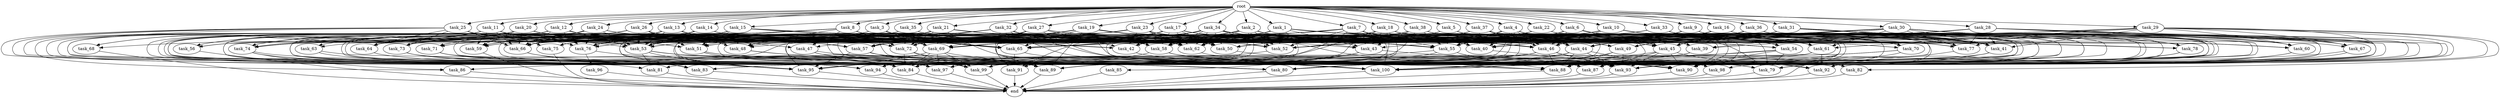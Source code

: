 digraph G {
  task_15 [size="8.134946e+11"];
  task_77 [size="3.547171e+11"];
  task_62 [size="3.073601e+11"];
  task_59 [size="4.806563e+11"];
  task_20 [size="8.979753e+11"];
  task_17 [size="5.713081e+11"];
  task_89 [size="5.048188e+11"];
  task_24 [size="6.138871e+11"];
  task_92 [size="9.793031e+11"];
  task_85 [size="6.171432e+11"];
  task_23 [size="4.435366e+11"];
  task_73 [size="1.030956e+11"];
  task_63 [size="4.328609e+11"];
  task_45 [size="9.455390e+11"];
  task_11 [size="5.207816e+11"];
  task_13 [size="3.683772e+11"];
  task_54 [size="5.340963e+11"];
  task_58 [size="1.854406e+11"];
  task_55 [size="8.007191e+11"];
  task_60 [size="9.716116e+11"];
  task_61 [size="4.126161e+11"];
  task_56 [size="7.275021e+10"];
  task_16 [size="8.467710e+11"];
  task_30 [size="5.535108e+11"];
  task_76 [size="6.209539e+11"];
  task_74 [size="8.363902e+11"];
  task_47 [size="7.950614e+09"];
  task_81 [size="2.215943e+11"];
  task_34 [size="2.288582e+11"];
  task_25 [size="7.094582e+11"];
  task_44 [size="3.053469e+11"];
  task_67 [size="1.735729e+11"];
  task_29 [size="2.281958e+10"];
  end [size="0.000000e+00"];
  task_66 [size="2.103611e+11"];
  task_2 [size="6.650985e+11"];
  task_4 [size="8.196505e+11"];
  task_86 [size="3.727310e+11"];
  task_64 [size="6.906758e+11"];
  task_36 [size="9.355665e+11"];
  task_71 [size="8.853503e+11"];
  task_94 [size="6.652966e+11"];
  task_95 [size="7.785373e+11"];
  task_96 [size="8.037713e+11"];
  task_48 [size="9.487470e+11"];
  task_53 [size="4.325814e+11"];
  task_5 [size="3.238837e+11"];
  task_79 [size="2.803137e+10"];
  task_52 [size="7.883141e+11"];
  task_31 [size="7.341129e+10"];
  task_1 [size="8.242880e+11"];
  task_82 [size="5.505553e+11"];
  task_19 [size="7.214988e+11"];
  task_40 [size="9.851018e+11"];
  task_57 [size="2.213650e+10"];
  task_83 [size="7.686624e+11"];
  task_6 [size="5.447901e+11"];
  task_80 [size="7.767508e+11"];
  task_22 [size="7.563285e+11"];
  task_99 [size="5.678487e+11"];
  task_100 [size="3.840442e+11"];
  task_84 [size="2.543575e+11"];
  task_90 [size="3.534498e+11"];
  task_49 [size="5.732009e+11"];
  task_3 [size="2.951986e+11"];
  task_14 [size="5.712787e+11"];
  task_18 [size="5.614031e+11"];
  task_42 [size="2.201234e+11"];
  task_10 [size="1.161890e+11"];
  task_70 [size="6.010822e+11"];
  task_78 [size="3.745451e+11"];
  task_50 [size="4.991715e+11"];
  task_21 [size="2.813541e+11"];
  task_32 [size="3.170138e+11"];
  task_51 [size="6.595388e+11"];
  task_46 [size="1.306912e+11"];
  task_12 [size="3.700229e+11"];
  task_9 [size="9.743730e+11"];
  task_93 [size="7.662907e+11"];
  task_43 [size="5.502966e+10"];
  task_26 [size="8.531154e+11"];
  task_41 [size="3.567564e+11"];
  task_27 [size="9.549062e+11"];
  task_68 [size="4.023966e+11"];
  task_65 [size="9.445384e+11"];
  task_39 [size="2.799576e+11"];
  task_38 [size="5.467794e+10"];
  task_72 [size="7.654724e+10"];
  task_98 [size="3.038695e+11"];
  task_28 [size="3.026817e+11"];
  task_69 [size="4.433457e+11"];
  task_88 [size="9.907143e+11"];
  task_91 [size="3.719809e+11"];
  task_8 [size="9.846407e+11"];
  task_75 [size="7.078496e+11"];
  task_33 [size="7.341289e+11"];
  root [size="0.000000e+00"];
  task_7 [size="4.255364e+11"];
  task_87 [size="1.451607e+11"];
  task_35 [size="5.728464e+10"];
  task_97 [size="3.380312e+11"];
  task_37 [size="5.716773e+11"];

  task_15 -> task_48 [size="1.581245e+08"];
  task_15 -> task_75 [size="1.415699e+08"];
  task_15 -> task_53 [size="2.703634e+07"];
  task_15 -> task_66 [size="1.402408e+07"];
  task_15 -> task_51 [size="6.595388e+07"];
  task_15 -> task_42 [size="2.751542e+07"];
  task_15 -> task_40 [size="6.567345e+07"];
  task_15 -> task_50 [size="4.991715e+07"];
  task_15 -> task_74 [size="9.293224e+07"];
  task_15 -> task_65 [size="5.556108e+07"];
  task_77 -> end [size="1.000000e-12"];
  task_62 -> task_87 [size="2.419345e+07"];
  task_59 -> end [size="1.000000e-12"];
  task_20 -> task_64 [size="7.674175e+07"];
  task_20 -> task_93 [size="6.966279e+07"];
  task_20 -> task_51 [size="6.595388e+07"];
  task_20 -> task_40 [size="6.567345e+07"];
  task_20 -> task_59 [size="4.369602e+07"];
  task_20 -> task_57 [size="1.475767e+06"];
  task_20 -> task_78 [size="7.490902e+07"];
  task_20 -> task_89 [size="2.524094e+07"];
  task_20 -> task_68 [size="1.341322e+08"];
  task_20 -> task_65 [size="5.556108e+07"];
  task_20 -> task_56 [size="1.455004e+07"];
  task_20 -> task_84 [size="1.271788e+07"];
  task_20 -> task_46 [size="1.005317e+07"];
  task_20 -> task_66 [size="1.402408e+07"];
  task_20 -> task_72 [size="8.505249e+06"];
  task_20 -> task_74 [size="9.293224e+07"];
  task_20 -> task_97 [size="2.600240e+07"];
  task_17 -> task_45 [size="5.909619e+07"];
  task_17 -> task_65 [size="5.556108e+07"];
  task_17 -> task_54 [size="5.934404e+07"];
  task_17 -> task_58 [size="1.236270e+07"];
  task_17 -> task_50 [size="4.991715e+07"];
  task_17 -> task_44 [size="2.775881e+07"];
  task_17 -> task_62 [size="1.921001e+07"];
  task_17 -> task_43 [size="7.861379e+06"];
  task_17 -> task_41 [size="2.229728e+07"];
  task_17 -> task_100 [size="2.259084e+07"];
  task_17 -> task_48 [size="1.581245e+08"];
  task_17 -> task_61 [size="3.751055e+07"];
  task_17 -> task_53 [size="2.703634e+07"];
  task_17 -> task_66 [size="1.402408e+07"];
  task_17 -> task_91 [size="9.299522e+07"];
  task_17 -> task_72 [size="8.505249e+06"];
  task_17 -> task_86 [size="1.242437e+08"];
  task_17 -> task_76 [size="4.776568e+07"];
  task_89 -> end [size="1.000000e-12"];
  task_24 -> task_59 [size="4.369602e+07"];
  task_24 -> task_81 [size="7.386477e+07"];
  task_24 -> task_66 [size="1.402408e+07"];
  task_24 -> task_62 [size="1.921001e+07"];
  task_24 -> task_69 [size="3.166755e+07"];
  task_24 -> task_57 [size="1.475767e+06"];
  task_24 -> task_53 [size="2.703634e+07"];
  task_24 -> task_74 [size="9.293224e+07"];
  task_24 -> task_76 [size="4.776568e+07"];
  task_92 -> end [size="1.000000e-12"];
  task_85 -> end [size="1.000000e-12"];
  task_23 -> task_64 [size="7.674175e+07"];
  task_23 -> task_77 [size="2.955976e+07"];
  task_23 -> task_51 [size="6.595388e+07"];
  task_23 -> task_67 [size="4.339322e+07"];
  task_23 -> task_42 [size="2.751542e+07"];
  task_23 -> task_62 [size="1.921001e+07"];
  task_23 -> task_59 [size="4.369602e+07"];
  task_23 -> task_50 [size="4.991715e+07"];
  task_23 -> task_44 [size="2.775881e+07"];
  task_23 -> task_70 [size="1.001804e+08"];
  task_23 -> task_39 [size="6.998940e+07"];
  task_23 -> task_55 [size="5.004494e+07"];
  task_23 -> task_69 [size="3.166755e+07"];
  task_23 -> task_73 [size="1.718260e+07"];
  task_23 -> task_95 [size="7.077612e+07"];
  task_23 -> task_97 [size="2.600240e+07"];
  task_73 -> task_95 [size="7.077612e+07"];
  task_73 -> task_84 [size="1.271788e+07"];
  task_73 -> task_80 [size="8.630565e+07"];
  task_63 -> task_84 [size="1.271788e+07"];
  task_63 -> task_89 [size="2.524094e+07"];
  task_45 -> task_92 [size="8.902756e+07"];
  task_45 -> task_87 [size="2.419345e+07"];
  task_45 -> task_88 [size="7.620880e+07"];
  task_45 -> task_93 [size="6.966279e+07"];
  task_45 -> task_90 [size="1.767249e+07"];
  task_45 -> task_89 [size="2.524094e+07"];
  task_11 -> task_64 [size="7.674175e+07"];
  task_11 -> task_42 [size="2.751542e+07"];
  task_11 -> task_77 [size="2.955976e+07"];
  task_11 -> task_60 [size="1.388017e+08"];
  task_11 -> task_59 [size="4.369602e+07"];
  task_11 -> task_55 [size="5.004494e+07"];
  task_11 -> task_57 [size="1.475767e+06"];
  task_11 -> task_68 [size="1.341322e+08"];
  task_11 -> task_100 [size="2.259084e+07"];
  task_11 -> task_74 [size="9.293224e+07"];
  task_11 -> task_75 [size="1.415699e+08"];
  task_11 -> task_66 [size="1.402408e+07"];
  task_11 -> task_51 [size="6.595388e+07"];
  task_11 -> task_83 [size="1.537325e+08"];
  task_11 -> task_69 [size="3.166755e+07"];
  task_11 -> task_56 [size="1.455004e+07"];
  task_11 -> task_95 [size="7.077612e+07"];
  task_11 -> task_86 [size="1.242437e+08"];
  task_13 -> task_45 [size="5.909619e+07"];
  task_13 -> task_76 [size="4.776568e+07"];
  task_13 -> task_58 [size="1.236270e+07"];
  task_13 -> task_55 [size="5.004494e+07"];
  task_13 -> task_57 [size="1.475767e+06"];
  task_13 -> task_94 [size="8.316207e+07"];
  task_13 -> task_48 [size="1.581245e+08"];
  task_13 -> task_92 [size="8.902756e+07"];
  task_13 -> task_99 [size="3.340286e+07"];
  task_13 -> task_66 [size="1.402408e+07"];
  task_13 -> task_84 [size="1.271788e+07"];
  task_13 -> task_69 [size="3.166755e+07"];
  task_13 -> task_53 [size="2.703634e+07"];
  task_13 -> task_63 [size="1.442870e+08"];
  task_13 -> task_52 [size="5.255427e+07"];
  task_54 -> task_79 [size="1.557298e+06"];
  task_54 -> task_88 [size="7.620880e+07"];
  task_54 -> task_90 [size="1.767249e+07"];
  task_54 -> task_89 [size="2.524094e+07"];
  task_58 -> task_95 [size="7.077612e+07"];
  task_58 -> task_82 [size="2.752777e+08"];
  task_58 -> task_100 [size="2.259084e+07"];
  task_58 -> task_79 [size="1.557298e+06"];
  task_55 -> task_88 [size="7.620880e+07"];
  task_55 -> task_84 [size="1.271788e+07"];
  task_55 -> task_89 [size="2.524094e+07"];
  task_60 -> task_93 [size="6.966279e+07"];
  task_60 -> task_87 [size="2.419345e+07"];
  task_61 -> task_92 [size="8.902756e+07"];
  task_61 -> task_100 [size="2.259084e+07"];
  task_61 -> task_89 [size="2.524094e+07"];
  task_56 -> end [size="1.000000e-12"];
  task_16 -> task_69 [size="3.166755e+07"];
  task_16 -> task_92 [size="8.902756e+07"];
  task_16 -> task_65 [size="5.556108e+07"];
  task_16 -> task_99 [size="3.340286e+07"];
  task_16 -> task_52 [size="5.255427e+07"];
  task_16 -> task_41 [size="2.229728e+07"];
  task_16 -> task_78 [size="7.490902e+07"];
  task_16 -> task_49 [size="1.146402e+08"];
  task_16 -> task_46 [size="1.005317e+07"];
  task_16 -> task_100 [size="2.259084e+07"];
  task_16 -> task_97 [size="2.600240e+07"];
  task_30 -> task_45 [size="5.909619e+07"];
  task_30 -> task_93 [size="6.966279e+07"];
  task_30 -> task_51 [size="6.595388e+07"];
  task_30 -> task_77 [size="2.955976e+07"];
  task_30 -> task_60 [size="1.388017e+08"];
  task_30 -> task_44 [size="2.775881e+07"];
  task_30 -> task_40 [size="6.567345e+07"];
  task_30 -> task_41 [size="2.229728e+07"];
  task_30 -> task_95 [size="7.077612e+07"];
  task_30 -> task_89 [size="2.524094e+07"];
  task_30 -> task_61 [size="3.751055e+07"];
  task_30 -> task_99 [size="3.340286e+07"];
  task_30 -> task_66 [size="1.402408e+07"];
  task_30 -> task_39 [size="6.998940e+07"];
  task_30 -> task_67 [size="4.339322e+07"];
  task_30 -> task_69 [size="3.166755e+07"];
  task_30 -> task_53 [size="2.703634e+07"];
  task_30 -> task_79 [size="1.557298e+06"];
  task_30 -> task_92 [size="8.902756e+07"];
  task_76 -> task_96 [size="8.037713e+08"];
  task_76 -> task_97 [size="2.600240e+07"];
  task_74 -> task_83 [size="1.537325e+08"];
  task_74 -> task_94 [size="8.316207e+07"];
  task_74 -> task_86 [size="1.242437e+08"];
  task_74 -> task_97 [size="2.600240e+07"];
  task_47 -> task_80 [size="8.630565e+07"];
  task_47 -> task_98 [size="1.519347e+08"];
  task_47 -> task_89 [size="2.524094e+07"];
  task_81 -> end [size="1.000000e-12"];
  task_34 -> task_45 [size="5.909619e+07"];
  task_34 -> task_42 [size="2.751542e+07"];
  task_34 -> task_88 [size="7.620880e+07"];
  task_34 -> task_50 [size="4.991715e+07"];
  task_34 -> task_57 [size="1.475767e+06"];
  task_34 -> task_58 [size="1.236270e+07"];
  task_34 -> task_62 [size="1.921001e+07"];
  task_34 -> task_61 [size="3.751055e+07"];
  task_34 -> task_53 [size="2.703634e+07"];
  task_34 -> task_55 [size="5.004494e+07"];
  task_34 -> task_52 [size="5.255427e+07"];
  task_34 -> task_65 [size="5.556108e+07"];
  task_34 -> task_76 [size="4.776568e+07"];
  task_25 -> task_64 [size="7.674175e+07"];
  task_25 -> task_88 [size="7.620880e+07"];
  task_25 -> task_57 [size="1.475767e+06"];
  task_25 -> task_89 [size="2.524094e+07"];
  task_25 -> task_99 [size="3.340286e+07"];
  task_25 -> task_66 [size="1.402408e+07"];
  task_25 -> task_79 [size="1.557298e+06"];
  task_25 -> task_52 [size="5.255427e+07"];
  task_25 -> task_73 [size="1.718260e+07"];
  task_25 -> task_53 [size="2.703634e+07"];
  task_25 -> task_65 [size="5.556108e+07"];
  task_25 -> task_76 [size="4.776568e+07"];
  task_44 -> task_99 [size="3.340286e+07"];
  task_44 -> task_84 [size="1.271788e+07"];
  task_44 -> task_88 [size="7.620880e+07"];
  task_44 -> task_93 [size="6.966279e+07"];
  task_44 -> task_90 [size="1.767249e+07"];
  task_44 -> task_100 [size="2.259084e+07"];
  task_44 -> task_89 [size="2.524094e+07"];
  task_67 -> task_100 [size="2.259084e+07"];
  task_67 -> task_79 [size="1.557298e+06"];
  task_29 -> task_61 [size="3.751055e+07"];
  task_29 -> task_82 [size="2.752777e+08"];
  task_29 -> task_67 [size="4.339322e+07"];
  task_29 -> task_39 [size="6.998940e+07"];
  task_29 -> task_79 [size="1.557298e+06"];
  task_29 -> task_58 [size="1.236270e+07"];
  task_29 -> task_77 [size="2.955976e+07"];
  task_29 -> task_60 [size="1.388017e+08"];
  task_29 -> task_92 [size="8.902756e+07"];
  task_29 -> task_94 [size="8.316207e+07"];
  task_29 -> task_41 [size="2.229728e+07"];
  task_66 -> task_99 [size="3.340286e+07"];
  task_66 -> task_84 [size="1.271788e+07"];
  task_2 -> task_45 [size="5.909619e+07"];
  task_2 -> task_84 [size="1.271788e+07"];
  task_2 -> task_58 [size="1.236270e+07"];
  task_2 -> task_62 [size="1.921001e+07"];
  task_2 -> task_43 [size="7.861379e+06"];
  task_2 -> task_41 [size="2.229728e+07"];
  task_2 -> task_48 [size="1.581245e+08"];
  task_2 -> task_66 [size="1.402408e+07"];
  task_2 -> task_51 [size="6.595388e+07"];
  task_2 -> task_52 [size="5.255427e+07"];
  task_2 -> task_40 [size="6.567345e+07"];
  task_2 -> task_49 [size="1.146402e+08"];
  task_2 -> task_97 [size="2.600240e+07"];
  task_4 -> task_45 [size="5.909619e+07"];
  task_4 -> task_81 [size="7.386477e+07"];
  task_4 -> task_77 [size="2.955976e+07"];
  task_4 -> task_54 [size="5.934404e+07"];
  task_4 -> task_58 [size="1.236270e+07"];
  task_4 -> task_55 [size="5.004494e+07"];
  task_4 -> task_94 [size="8.316207e+07"];
  task_4 -> task_100 [size="2.259084e+07"];
  task_4 -> task_80 [size="8.630565e+07"];
  task_4 -> task_61 [size="3.751055e+07"];
  task_4 -> task_65 [size="5.556108e+07"];
  task_4 -> task_83 [size="1.537325e+08"];
  task_4 -> task_46 [size="1.005317e+07"];
  task_4 -> task_73 [size="1.718260e+07"];
  task_86 -> end [size="1.000000e-12"];
  task_64 -> task_84 [size="1.271788e+07"];
  task_36 -> task_45 [size="5.909619e+07"];
  task_36 -> task_40 [size="6.567345e+07"];
  task_36 -> task_70 [size="1.001804e+08"];
  task_36 -> task_43 [size="7.861379e+06"];
  task_36 -> task_41 [size="2.229728e+07"];
  task_36 -> task_100 [size="2.259084e+07"];
  task_36 -> task_89 [size="2.524094e+07"];
  task_71 -> task_90 [size="1.767249e+07"];
  task_71 -> task_80 [size="8.630565e+07"];
  task_71 -> task_94 [size="8.316207e+07"];
  task_71 -> task_89 [size="2.524094e+07"];
  task_94 -> end [size="1.000000e-12"];
  task_95 -> end [size="1.000000e-12"];
  task_96 -> end [size="1.000000e-12"];
  task_48 -> task_100 [size="2.259084e+07"];
  task_48 -> task_89 [size="2.524094e+07"];
  task_53 -> task_88 [size="7.620880e+07"];
  task_53 -> task_95 [size="7.077612e+07"];
  task_53 -> task_81 [size="7.386477e+07"];
  task_53 -> task_97 [size="2.600240e+07"];
  task_53 -> task_89 [size="2.524094e+07"];
  task_5 -> task_45 [size="5.909619e+07"];
  task_5 -> task_71 [size="2.951168e+08"];
  task_5 -> task_54 [size="5.934404e+07"];
  task_5 -> task_42 [size="2.751542e+07"];
  task_5 -> task_55 [size="5.004494e+07"];
  task_5 -> task_44 [size="2.775881e+07"];
  task_5 -> task_78 [size="7.490902e+07"];
  task_5 -> task_61 [size="3.751055e+07"];
  task_5 -> task_66 [size="1.402408e+07"];
  task_5 -> task_51 [size="6.595388e+07"];
  task_5 -> task_90 [size="1.767249e+07"];
  task_5 -> task_72 [size="8.505249e+06"];
  task_79 -> end [size="1.000000e-12"];
  task_52 -> task_94 [size="8.316207e+07"];
  task_31 -> task_78 [size="7.490902e+07"];
  task_31 -> task_77 [size="2.955976e+07"];
  task_31 -> task_42 [size="2.751542e+07"];
  task_31 -> task_60 [size="1.388017e+08"];
  task_31 -> task_55 [size="5.004494e+07"];
  task_31 -> task_44 [size="2.775881e+07"];
  task_31 -> task_40 [size="6.567345e+07"];
  task_31 -> task_41 [size="2.229728e+07"];
  task_31 -> task_100 [size="2.259084e+07"];
  task_31 -> task_79 [size="1.557298e+06"];
  task_31 -> task_46 [size="1.005317e+07"];
  task_31 -> task_49 [size="1.146402e+08"];
  task_1 -> task_77 [size="2.955976e+07"];
  task_1 -> task_62 [size="1.921001e+07"];
  task_1 -> task_58 [size="1.236270e+07"];
  task_1 -> task_57 [size="1.475767e+06"];
  task_1 -> task_79 [size="1.557298e+06"];
  task_1 -> task_43 [size="7.861379e+06"];
  task_1 -> task_46 [size="1.005317e+07"];
  task_1 -> task_53 [size="2.703634e+07"];
  task_1 -> task_84 [size="1.271788e+07"];
  task_1 -> task_90 [size="1.767249e+07"];
  task_1 -> task_52 [size="5.255427e+07"];
  task_1 -> task_65 [size="5.556108e+07"];
  task_82 -> end [size="1.000000e-12"];
  task_19 -> task_44 [size="2.775881e+07"];
  task_19 -> task_54 [size="5.934404e+07"];
  task_19 -> task_40 [size="6.567345e+07"];
  task_19 -> task_59 [size="4.369602e+07"];
  task_19 -> task_91 [size="9.299522e+07"];
  task_19 -> task_57 [size="1.475767e+06"];
  task_19 -> task_62 [size="1.921001e+07"];
  task_19 -> task_41 [size="2.229728e+07"];
  task_19 -> task_63 [size="1.442870e+08"];
  task_19 -> task_92 [size="8.902756e+07"];
  task_19 -> task_65 [size="5.556108e+07"];
  task_19 -> task_52 [size="5.255427e+07"];
  task_19 -> task_72 [size="8.505249e+06"];
  task_19 -> task_89 [size="2.524094e+07"];
  task_19 -> task_74 [size="9.293224e+07"];
  task_40 -> task_90 [size="1.767249e+07"];
  task_57 -> task_95 [size="7.077612e+07"];
  task_57 -> task_99 [size="3.340286e+07"];
  task_57 -> task_79 [size="1.557298e+06"];
  task_57 -> task_100 [size="2.259084e+07"];
  task_57 -> task_90 [size="1.767249e+07"];
  task_83 -> end [size="1.000000e-12"];
  task_6 -> task_45 [size="5.909619e+07"];
  task_6 -> task_70 [size="1.001804e+08"];
  task_6 -> task_40 [size="6.567345e+07"];
  task_6 -> task_46 [size="1.005317e+07"];
  task_6 -> task_55 [size="5.004494e+07"];
  task_6 -> task_90 [size="1.767249e+07"];
  task_6 -> task_76 [size="4.776568e+07"];
  task_80 -> end [size="1.000000e-12"];
  task_22 -> task_61 [size="3.751055e+07"];
  task_22 -> task_53 [size="2.703634e+07"];
  task_22 -> task_60 [size="1.388017e+08"];
  task_22 -> task_54 [size="5.934404e+07"];
  task_22 -> task_40 [size="6.567345e+07"];
  task_22 -> task_52 [size="5.255427e+07"];
  task_22 -> task_50 [size="4.991715e+07"];
  task_22 -> task_62 [size="1.921001e+07"];
  task_22 -> task_93 [size="6.966279e+07"];
  task_22 -> task_47 [size="2.650205e+06"];
  task_22 -> task_80 [size="8.630565e+07"];
  task_99 -> end [size="1.000000e-12"];
  task_100 -> end [size="1.000000e-12"];
  task_84 -> end [size="1.000000e-12"];
  task_90 -> end [size="1.000000e-12"];
  task_49 -> task_93 [size="6.966279e+07"];
  task_49 -> task_100 [size="2.259084e+07"];
  task_49 -> task_88 [size="7.620880e+07"];
  task_3 -> task_45 [size="5.909619e+07"];
  task_3 -> task_46 [size="1.005317e+07"];
  task_3 -> task_92 [size="8.902756e+07"];
  task_3 -> task_65 [size="5.556108e+07"];
  task_3 -> task_62 [size="1.921001e+07"];
  task_3 -> task_59 [size="4.369602e+07"];
  task_3 -> task_64 [size="7.674175e+07"];
  task_3 -> task_95 [size="7.077612e+07"];
  task_3 -> task_40 [size="6.567345e+07"];
  task_3 -> task_69 [size="3.166755e+07"];
  task_3 -> task_76 [size="4.776568e+07"];
  task_14 -> task_64 [size="7.674175e+07"];
  task_14 -> task_71 [size="2.951168e+08"];
  task_14 -> task_60 [size="1.388017e+08"];
  task_14 -> task_55 [size="5.004494e+07"];
  task_14 -> task_58 [size="1.236270e+07"];
  task_14 -> task_56 [size="1.455004e+07"];
  task_14 -> task_99 [size="3.340286e+07"];
  task_14 -> task_66 [size="1.402408e+07"];
  task_14 -> task_69 [size="3.166755e+07"];
  task_14 -> task_73 [size="1.718260e+07"];
  task_14 -> task_53 [size="2.703634e+07"];
  task_14 -> task_49 [size="1.146402e+08"];
  task_14 -> task_76 [size="4.776568e+07"];
  task_18 -> task_45 [size="5.909619e+07"];
  task_18 -> task_42 [size="2.751542e+07"];
  task_18 -> task_62 [size="1.921001e+07"];
  task_18 -> task_91 [size="9.299522e+07"];
  task_18 -> task_44 [size="2.775881e+07"];
  task_18 -> task_43 [size="7.861379e+06"];
  task_18 -> task_61 [size="3.751055e+07"];
  task_18 -> task_99 [size="3.340286e+07"];
  task_18 -> task_79 [size="1.557298e+06"];
  task_18 -> task_46 [size="1.005317e+07"];
  task_18 -> task_72 [size="8.505249e+06"];
  task_18 -> task_95 [size="7.077612e+07"];
  task_18 -> task_65 [size="5.556108e+07"];
  task_18 -> task_97 [size="2.600240e+07"];
  task_42 -> task_79 [size="1.557298e+06"];
  task_10 -> task_77 [size="2.955976e+07"];
  task_10 -> task_54 [size="5.934404e+07"];
  task_10 -> task_58 [size="1.236270e+07"];
  task_10 -> task_70 [size="1.001804e+08"];
  task_10 -> task_57 [size="1.475767e+06"];
  task_10 -> task_88 [size="7.620880e+07"];
  task_10 -> task_41 [size="2.229728e+07"];
  task_10 -> task_69 [size="3.166755e+07"];
  task_10 -> task_61 [size="3.751055e+07"];
  task_10 -> task_99 [size="3.340286e+07"];
  task_10 -> task_56 [size="1.455004e+07"];
  task_10 -> task_55 [size="5.004494e+07"];
  task_10 -> task_46 [size="1.005317e+07"];
  task_70 -> task_99 [size="3.340286e+07"];
  task_70 -> task_94 [size="8.316207e+07"];
  task_70 -> task_90 [size="1.767249e+07"];
  task_78 -> task_92 [size="8.902756e+07"];
  task_78 -> task_79 [size="1.557298e+06"];
  task_50 -> task_79 [size="1.557298e+06"];
  task_21 -> task_51 [size="6.595388e+07"];
  task_21 -> task_54 [size="5.934404e+07"];
  task_21 -> task_40 [size="6.567345e+07"];
  task_21 -> task_70 [size="1.001804e+08"];
  task_21 -> task_57 [size="1.475767e+06"];
  task_21 -> task_58 [size="1.236270e+07"];
  task_21 -> task_100 [size="2.259084e+07"];
  task_21 -> task_80 [size="8.630565e+07"];
  task_21 -> task_61 [size="3.751055e+07"];
  task_21 -> task_99 [size="3.340286e+07"];
  task_21 -> task_66 [size="1.402408e+07"];
  task_21 -> task_84 [size="1.271788e+07"];
  task_21 -> task_79 [size="1.557298e+06"];
  task_21 -> task_69 [size="3.166755e+07"];
  task_21 -> task_73 [size="1.718260e+07"];
  task_21 -> task_72 [size="8.505249e+06"];
  task_21 -> task_53 [size="2.703634e+07"];
  task_21 -> task_74 [size="9.293224e+07"];
  task_32 -> task_62 [size="1.921001e+07"];
  task_32 -> task_59 [size="4.369602e+07"];
  task_32 -> task_50 [size="4.991715e+07"];
  task_32 -> task_57 [size="1.475767e+06"];
  task_32 -> task_93 [size="6.966279e+07"];
  task_32 -> task_83 [size="1.537325e+08"];
  task_32 -> task_41 [size="2.229728e+07"];
  task_32 -> task_48 [size="1.581245e+08"];
  task_32 -> task_75 [size="1.415699e+08"];
  task_32 -> task_65 [size="5.556108e+07"];
  task_32 -> task_66 [size="1.402408e+07"];
  task_32 -> task_55 [size="5.004494e+07"];
  task_32 -> task_84 [size="1.271788e+07"];
  task_32 -> task_79 [size="1.557298e+06"];
  task_32 -> task_46 [size="1.005317e+07"];
  task_32 -> task_76 [size="4.776568e+07"];
  task_32 -> task_90 [size="1.767249e+07"];
  task_32 -> task_61 [size="3.751055e+07"];
  task_51 -> task_97 [size="2.600240e+07"];
  task_51 -> task_87 [size="2.419345e+07"];
  task_51 -> task_100 [size="2.259084e+07"];
  task_51 -> task_84 [size="1.271788e+07"];
  task_46 -> task_84 [size="1.271788e+07"];
  task_46 -> task_88 [size="7.620880e+07"];
  task_46 -> task_89 [size="2.524094e+07"];
  task_46 -> task_93 [size="6.966279e+07"];
  task_46 -> task_90 [size="1.767249e+07"];
  task_46 -> task_80 [size="8.630565e+07"];
  task_12 -> task_65 [size="5.556108e+07"];
  task_12 -> task_53 [size="2.703634e+07"];
  task_12 -> task_66 [size="1.402408e+07"];
  task_12 -> task_84 [size="1.271788e+07"];
  task_12 -> task_77 [size="2.955976e+07"];
  task_12 -> task_58 [size="1.236270e+07"];
  task_12 -> task_71 [size="2.951168e+08"];
  task_12 -> task_74 [size="9.293224e+07"];
  task_12 -> task_63 [size="1.442870e+08"];
  task_12 -> task_99 [size="3.340286e+07"];
  task_12 -> task_76 [size="4.776568e+07"];
  task_9 -> task_88 [size="7.620880e+07"];
  task_9 -> task_78 [size="7.490902e+07"];
  task_9 -> task_62 [size="1.921001e+07"];
  task_9 -> task_50 [size="4.991715e+07"];
  task_9 -> task_44 [size="2.775881e+07"];
  task_9 -> task_40 [size="6.567345e+07"];
  task_9 -> task_41 [size="2.229728e+07"];
  task_9 -> task_89 [size="2.524094e+07"];
  task_9 -> task_92 [size="8.902756e+07"];
  task_9 -> task_53 [size="2.703634e+07"];
  task_9 -> task_56 [size="1.455004e+07"];
  task_9 -> task_84 [size="1.271788e+07"];
  task_9 -> task_55 [size="5.004494e+07"];
  task_9 -> task_52 [size="5.255427e+07"];
  task_9 -> task_70 [size="1.001804e+08"];
  task_9 -> task_79 [size="1.557298e+06"];
  task_93 -> end [size="1.000000e-12"];
  task_43 -> task_85 [size="6.171432e+08"];
  task_43 -> task_99 [size="3.340286e+07"];
  task_43 -> task_90 [size="1.767249e+07"];
  task_43 -> task_97 [size="2.600240e+07"];
  task_26 -> task_68 [size="1.341322e+08"];
  task_26 -> task_65 [size="5.556108e+07"];
  task_26 -> task_51 [size="6.595388e+07"];
  task_26 -> task_62 [size="1.921001e+07"];
  task_26 -> task_59 [size="4.369602e+07"];
  task_26 -> task_57 [size="1.475767e+06"];
  task_26 -> task_53 [size="2.703634e+07"];
  task_26 -> task_47 [size="2.650205e+06"];
  task_26 -> task_89 [size="2.524094e+07"];
  task_41 -> task_80 [size="8.630565e+07"];
  task_41 -> task_84 [size="1.271788e+07"];
  task_41 -> task_90 [size="1.767249e+07"];
  task_27 -> task_42 [size="2.751542e+07"];
  task_27 -> task_40 [size="6.567345e+07"];
  task_27 -> task_59 [size="4.369602e+07"];
  task_27 -> task_57 [size="1.475767e+06"];
  task_27 -> task_41 [size="2.229728e+07"];
  task_27 -> task_89 [size="2.524094e+07"];
  task_27 -> task_46 [size="1.005317e+07"];
  task_27 -> task_53 [size="2.703634e+07"];
  task_27 -> task_66 [size="1.402408e+07"];
  task_27 -> task_90 [size="1.767249e+07"];
  task_27 -> task_69 [size="3.166755e+07"];
  task_27 -> task_95 [size="7.077612e+07"];
  task_68 -> end [size="1.000000e-12"];
  task_65 -> task_91 [size="9.299522e+07"];
  task_65 -> task_87 [size="2.419345e+07"];
  task_39 -> task_83 [size="1.537325e+08"];
  task_39 -> task_84 [size="1.271788e+07"];
  task_39 -> task_89 [size="2.524094e+07"];
  task_38 -> task_64 [size="7.674175e+07"];
  task_38 -> task_54 [size="5.934404e+07"];
  task_38 -> task_58 [size="1.236270e+07"];
  task_38 -> task_50 [size="4.991715e+07"];
  task_38 -> task_44 [size="2.775881e+07"];
  task_38 -> task_88 [size="7.620880e+07"];
  task_38 -> task_43 [size="7.861379e+06"];
  task_38 -> task_41 [size="2.229728e+07"];
  task_38 -> task_99 [size="3.340286e+07"];
  task_38 -> task_39 [size="6.998940e+07"];
  task_38 -> task_55 [size="5.004494e+07"];
  task_38 -> task_52 [size="5.255427e+07"];
  task_38 -> task_90 [size="1.767249e+07"];
  task_38 -> task_74 [size="9.293224e+07"];
  task_72 -> task_99 [size="3.340286e+07"];
  task_72 -> task_84 [size="1.271788e+07"];
  task_72 -> task_100 [size="2.259084e+07"];
  task_98 -> end [size="1.000000e-12"];
  task_28 -> task_45 [size="5.909619e+07"];
  task_28 -> task_77 [size="2.955976e+07"];
  task_28 -> task_60 [size="1.388017e+08"];
  task_28 -> task_55 [size="5.004494e+07"];
  task_28 -> task_62 [size="1.921001e+07"];
  task_28 -> task_41 [size="2.229728e+07"];
  task_28 -> task_92 [size="8.902756e+07"];
  task_28 -> task_65 [size="5.556108e+07"];
  task_28 -> task_67 [size="4.339322e+07"];
  task_28 -> task_79 [size="1.557298e+06"];
  task_28 -> task_69 [size="3.166755e+07"];
  task_28 -> task_90 [size="1.767249e+07"];
  task_28 -> task_98 [size="1.519347e+08"];
  task_69 -> task_95 [size="7.077612e+07"];
  task_69 -> task_93 [size="6.966279e+07"];
  task_69 -> task_99 [size="3.340286e+07"];
  task_69 -> task_84 [size="1.271788e+07"];
  task_69 -> task_97 [size="2.600240e+07"];
  task_88 -> end [size="1.000000e-12"];
  task_91 -> end [size="1.000000e-12"];
  task_8 -> task_45 [size="5.909619e+07"];
  task_8 -> task_64 [size="7.674175e+07"];
  task_8 -> task_58 [size="1.236270e+07"];
  task_8 -> task_59 [size="4.369602e+07"];
  task_8 -> task_55 [size="5.004494e+07"];
  task_8 -> task_62 [size="1.921001e+07"];
  task_8 -> task_94 [size="8.316207e+07"];
  task_8 -> task_48 [size="1.581245e+08"];
  task_8 -> task_65 [size="5.556108e+07"];
  task_8 -> task_53 [size="2.703634e+07"];
  task_8 -> task_52 [size="5.255427e+07"];
  task_8 -> task_72 [size="8.505249e+06"];
  task_8 -> task_74 [size="9.293224e+07"];
  task_8 -> task_47 [size="2.650205e+06"];
  task_75 -> end [size="1.000000e-12"];
  task_33 -> task_45 [size="5.909619e+07"];
  task_33 -> task_87 [size="2.419345e+07"];
  task_33 -> task_54 [size="5.934404e+07"];
  task_33 -> task_62 [size="1.921001e+07"];
  task_33 -> task_59 [size="4.369602e+07"];
  task_33 -> task_50 [size="4.991715e+07"];
  task_33 -> task_77 [size="2.955976e+07"];
  task_33 -> task_79 [size="1.557298e+06"];
  task_33 -> task_41 [size="2.229728e+07"];
  task_33 -> task_80 [size="8.630565e+07"];
  task_33 -> task_90 [size="1.767249e+07"];
  task_33 -> task_52 [size="5.255427e+07"];
  task_33 -> task_76 [size="4.776568e+07"];
  task_33 -> task_57 [size="1.475767e+06"];
  task_33 -> task_97 [size="2.600240e+07"];
  root -> task_1 [size="1.000000e-12"];
  root -> task_19 [size="1.000000e-12"];
  root -> task_5 [size="1.000000e-12"];
  root -> task_25 [size="1.000000e-12"];
  root -> task_11 [size="1.000000e-12"];
  root -> task_12 [size="1.000000e-12"];
  root -> task_9 [size="1.000000e-12"];
  root -> task_20 [size="1.000000e-12"];
  root -> task_6 [size="1.000000e-12"];
  root -> task_17 [size="1.000000e-12"];
  root -> task_26 [size="1.000000e-12"];
  root -> task_24 [size="1.000000e-12"];
  root -> task_27 [size="1.000000e-12"];
  root -> task_22 [size="1.000000e-12"];
  root -> task_7 [size="1.000000e-12"];
  root -> task_15 [size="1.000000e-12"];
  root -> task_38 [size="1.000000e-12"];
  root -> task_23 [size="1.000000e-12"];
  root -> task_2 [size="1.000000e-12"];
  root -> task_3 [size="1.000000e-12"];
  root -> task_28 [size="1.000000e-12"];
  root -> task_29 [size="1.000000e-12"];
  root -> task_36 [size="1.000000e-12"];
  root -> task_14 [size="1.000000e-12"];
  root -> task_18 [size="1.000000e-12"];
  root -> task_13 [size="1.000000e-12"];
  root -> task_10 [size="1.000000e-12"];
  root -> task_4 [size="1.000000e-12"];
  root -> task_8 [size="1.000000e-12"];
  root -> task_33 [size="1.000000e-12"];
  root -> task_21 [size="1.000000e-12"];
  root -> task_16 [size="1.000000e-12"];
  root -> task_34 [size="1.000000e-12"];
  root -> task_35 [size="1.000000e-12"];
  root -> task_32 [size="1.000000e-12"];
  root -> task_31 [size="1.000000e-12"];
  root -> task_37 [size="1.000000e-12"];
  root -> task_30 [size="1.000000e-12"];
  task_7 -> task_45 [size="5.909619e+07"];
  task_7 -> task_77 [size="2.955976e+07"];
  task_7 -> task_40 [size="6.567345e+07"];
  task_7 -> task_55 [size="5.004494e+07"];
  task_7 -> task_44 [size="2.775881e+07"];
  task_7 -> task_58 [size="1.236270e+07"];
  task_7 -> task_43 [size="7.861379e+06"];
  task_7 -> task_100 [size="2.259084e+07"];
  task_7 -> task_52 [size="5.255427e+07"];
  task_7 -> task_75 [size="1.415699e+08"];
  task_7 -> task_90 [size="1.767249e+07"];
  task_7 -> task_69 [size="3.166755e+07"];
  task_7 -> task_72 [size="8.505249e+06"];
  task_7 -> task_76 [size="4.776568e+07"];
  task_7 -> task_49 [size="1.146402e+08"];
  task_7 -> task_46 [size="1.005317e+07"];
  task_7 -> task_97 [size="2.600240e+07"];
  task_87 -> end [size="1.000000e-12"];
  task_35 -> task_45 [size="5.909619e+07"];
  task_35 -> task_75 [size="1.415699e+08"];
  task_35 -> task_50 [size="4.991715e+07"];
  task_35 -> task_51 [size="6.595388e+07"];
  task_35 -> task_58 [size="1.236270e+07"];
  task_35 -> task_52 [size="5.255427e+07"];
  task_35 -> task_73 [size="1.718260e+07"];
  task_35 -> task_72 [size="8.505249e+06"];
  task_35 -> task_76 [size="4.776568e+07"];
  task_97 -> end [size="1.000000e-12"];
  task_37 -> task_64 [size="7.674175e+07"];
  task_37 -> task_93 [size="6.966279e+07"];
  task_37 -> task_40 [size="6.567345e+07"];
  task_37 -> task_52 [size="5.255427e+07"];
  task_37 -> task_57 [size="1.475767e+06"];
  task_37 -> task_88 [size="7.620880e+07"];
  task_37 -> task_41 [size="2.229728e+07"];
  task_37 -> task_69 [size="3.166755e+07"];
  task_37 -> task_65 [size="5.556108e+07"];
  task_37 -> task_90 [size="1.767249e+07"];
  task_37 -> task_46 [size="1.005317e+07"];
  task_37 -> task_44 [size="2.775881e+07"];
}
